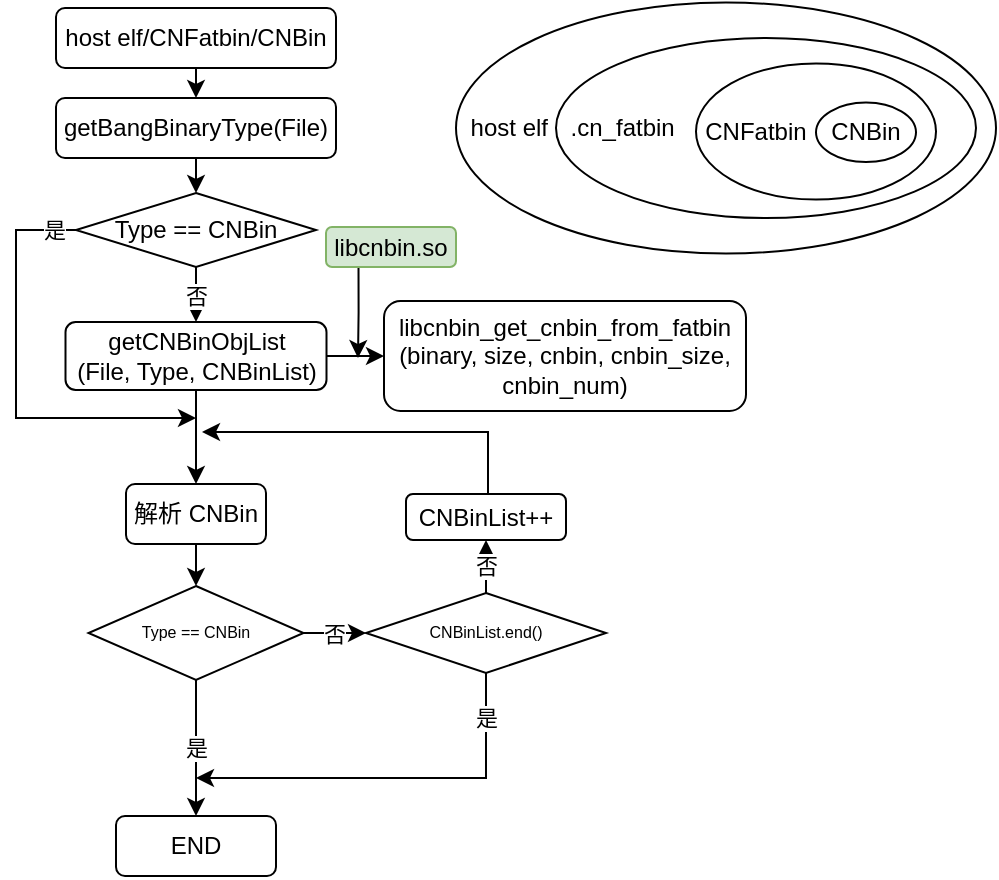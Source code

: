 <mxfile version="21.2.9" type="github">
  <diagram id="C5RBs43oDa-KdzZeNtuy" name="Page-1">
    <mxGraphModel dx="778" dy="443" grid="1" gridSize="10" guides="1" tooltips="1" connect="1" arrows="1" fold="1" page="1" pageScale="1" pageWidth="827" pageHeight="1169" math="0" shadow="0">
      <root>
        <mxCell id="WIyWlLk6GJQsqaUBKTNV-0" />
        <mxCell id="WIyWlLk6GJQsqaUBKTNV-1" parent="WIyWlLk6GJQsqaUBKTNV-0" />
        <mxCell id="PxBTi3a1vnqMR4mRrFUP-6" style="edgeStyle=orthogonalEdgeStyle;rounded=0;orthogonalLoop=1;jettySize=auto;html=1;exitX=0.5;exitY=1;exitDx=0;exitDy=0;entryX=0.5;entryY=0;entryDx=0;entryDy=0;" edge="1" parent="WIyWlLk6GJQsqaUBKTNV-1" source="qacluNLZtoz8h89RVZuf-1" target="PxBTi3a1vnqMR4mRrFUP-4">
          <mxGeometry relative="1" as="geometry" />
        </mxCell>
        <mxCell id="qacluNLZtoz8h89RVZuf-1" value="host elf/CNFatbin/CNBin" style="rounded=1;whiteSpace=wrap;html=1;fontSize=12;glass=0;strokeWidth=1;shadow=0;" parent="WIyWlLk6GJQsqaUBKTNV-1" vertex="1">
          <mxGeometry x="170" y="265" width="140" height="30" as="geometry" />
        </mxCell>
        <mxCell id="qacluNLZtoz8h89RVZuf-32" style="edgeStyle=orthogonalEdgeStyle;rounded=0;orthogonalLoop=1;jettySize=auto;html=1;exitX=0.5;exitY=1;exitDx=0;exitDy=0;entryX=0.5;entryY=0;entryDx=0;entryDy=0;" parent="WIyWlLk6GJQsqaUBKTNV-1" source="qacluNLZtoz8h89RVZuf-8" target="qacluNLZtoz8h89RVZuf-20" edge="1">
          <mxGeometry relative="1" as="geometry" />
        </mxCell>
        <mxCell id="qacluNLZtoz8h89RVZuf-8" value="解析 CNBin" style="rounded=1;whiteSpace=wrap;html=1;fontSize=12;glass=0;strokeWidth=1;shadow=0;" parent="WIyWlLk6GJQsqaUBKTNV-1" vertex="1">
          <mxGeometry x="205" y="503" width="70" height="30" as="geometry" />
        </mxCell>
        <mxCell id="qacluNLZtoz8h89RVZuf-19" value="是" style="edgeStyle=orthogonalEdgeStyle;rounded=0;orthogonalLoop=1;jettySize=auto;html=1;exitX=0.5;exitY=1;exitDx=0;exitDy=0;entryX=0.5;entryY=0;entryDx=0;entryDy=0;" parent="WIyWlLk6GJQsqaUBKTNV-1" source="qacluNLZtoz8h89RVZuf-20" target="qacluNLZtoz8h89RVZuf-23" edge="1">
          <mxGeometry relative="1" as="geometry" />
        </mxCell>
        <mxCell id="PxBTi3a1vnqMR4mRrFUP-19" value="否" style="edgeStyle=orthogonalEdgeStyle;rounded=0;orthogonalLoop=1;jettySize=auto;html=1;exitX=1;exitY=0.5;exitDx=0;exitDy=0;entryX=0;entryY=0.5;entryDx=0;entryDy=0;" edge="1" parent="WIyWlLk6GJQsqaUBKTNV-1" source="qacluNLZtoz8h89RVZuf-20" target="PxBTi3a1vnqMR4mRrFUP-18">
          <mxGeometry relative="1" as="geometry" />
        </mxCell>
        <mxCell id="qacluNLZtoz8h89RVZuf-20" value="&lt;font style=&quot;font-size: 8px;&quot;&gt;Type == CNBin&lt;/font&gt;" style="rhombus;whiteSpace=wrap;html=1;shadow=0;fontFamily=Helvetica;fontSize=12;align=center;strokeWidth=1;spacing=6;spacingTop=-4;" parent="WIyWlLk6GJQsqaUBKTNV-1" vertex="1">
          <mxGeometry x="186.25" y="554" width="107.5" height="47" as="geometry" />
        </mxCell>
        <mxCell id="PxBTi3a1vnqMR4mRrFUP-21" style="edgeStyle=orthogonalEdgeStyle;rounded=0;orthogonalLoop=1;jettySize=auto;html=1;exitX=0.5;exitY=0;exitDx=0;exitDy=0;" edge="1" parent="WIyWlLk6GJQsqaUBKTNV-1">
          <mxGeometry relative="1" as="geometry">
            <mxPoint x="243" y="477" as="targetPoint" />
            <mxPoint x="386" y="508" as="sourcePoint" />
            <Array as="points">
              <mxPoint x="386" y="477" />
            </Array>
          </mxGeometry>
        </mxCell>
        <mxCell id="qacluNLZtoz8h89RVZuf-22" value="CNBinList++" style="rounded=1;whiteSpace=wrap;html=1;fontSize=12;glass=0;strokeWidth=1;shadow=0;" parent="WIyWlLk6GJQsqaUBKTNV-1" vertex="1">
          <mxGeometry x="345" y="508" width="80" height="23" as="geometry" />
        </mxCell>
        <mxCell id="qacluNLZtoz8h89RVZuf-23" value="END" style="rounded=1;whiteSpace=wrap;html=1;fontSize=12;glass=0;strokeWidth=1;shadow=0;" parent="WIyWlLk6GJQsqaUBKTNV-1" vertex="1">
          <mxGeometry x="200" y="669" width="80" height="30" as="geometry" />
        </mxCell>
        <mxCell id="PxBTi3a1vnqMR4mRrFUP-15" style="edgeStyle=orthogonalEdgeStyle;rounded=0;orthogonalLoop=1;jettySize=auto;html=1;exitX=1;exitY=0.5;exitDx=0;exitDy=0;entryX=0;entryY=0.5;entryDx=0;entryDy=0;" edge="1" parent="WIyWlLk6GJQsqaUBKTNV-1" source="qacluNLZtoz8h89RVZuf-11" target="qacluNLZtoz8h89RVZuf-12">
          <mxGeometry relative="1" as="geometry" />
        </mxCell>
        <mxCell id="PxBTi3a1vnqMR4mRrFUP-17" style="edgeStyle=orthogonalEdgeStyle;rounded=0;orthogonalLoop=1;jettySize=auto;html=1;exitX=0.5;exitY=1;exitDx=0;exitDy=0;" edge="1" parent="WIyWlLk6GJQsqaUBKTNV-1" source="qacluNLZtoz8h89RVZuf-11" target="qacluNLZtoz8h89RVZuf-8">
          <mxGeometry relative="1" as="geometry" />
        </mxCell>
        <mxCell id="qacluNLZtoz8h89RVZuf-11" value="getCNBinObjList&lt;br&gt;(File, Type, CNBinList)" style="rounded=1;whiteSpace=wrap;html=1;fontSize=12;glass=0;strokeWidth=1;shadow=0;container=0;" parent="WIyWlLk6GJQsqaUBKTNV-1" vertex="1">
          <mxGeometry x="174.75" y="422" width="130.5" height="34" as="geometry" />
        </mxCell>
        <mxCell id="qacluNLZtoz8h89RVZuf-12" value="libcnbin_get_cnbin_from_fatbin&lt;br&gt;(binary, size, cnbin, cnbin_size, cnbin_num)" style="rounded=1;whiteSpace=wrap;html=1;fontSize=12;glass=0;strokeWidth=1;shadow=0;container=0;" parent="WIyWlLk6GJQsqaUBKTNV-1" vertex="1">
          <mxGeometry x="334" y="411.5" width="181" height="55" as="geometry" />
        </mxCell>
        <mxCell id="PxBTi3a1vnqMR4mRrFUP-26" style="edgeStyle=orthogonalEdgeStyle;rounded=0;orthogonalLoop=1;jettySize=auto;html=1;exitX=0.25;exitY=1;exitDx=0;exitDy=0;" edge="1" parent="WIyWlLk6GJQsqaUBKTNV-1" source="qacluNLZtoz8h89RVZuf-15">
          <mxGeometry relative="1" as="geometry">
            <mxPoint x="321" y="440" as="targetPoint" />
          </mxGeometry>
        </mxCell>
        <mxCell id="qacluNLZtoz8h89RVZuf-15" value="libcnbin.so" style="rounded=1;whiteSpace=wrap;html=1;fontSize=12;glass=0;strokeWidth=1;shadow=0;fillColor=#d5e8d4;strokeColor=#82b366;container=0;" parent="WIyWlLk6GJQsqaUBKTNV-1" vertex="1">
          <mxGeometry x="305" y="374.5" width="65" height="20" as="geometry" />
        </mxCell>
        <mxCell id="PxBTi3a1vnqMR4mRrFUP-1" value="host elf&amp;nbsp; &amp;nbsp; &amp;nbsp; &amp;nbsp; &amp;nbsp; &amp;nbsp; &amp;nbsp; &amp;nbsp; &amp;nbsp; &amp;nbsp; &amp;nbsp; &amp;nbsp; &amp;nbsp; &amp;nbsp; &amp;nbsp; &amp;nbsp; &amp;nbsp; &amp;nbsp; &amp;nbsp; &amp;nbsp; &amp;nbsp; &amp;nbsp; &amp;nbsp; &amp;nbsp; &amp;nbsp; &amp;nbsp; &amp;nbsp; &amp;nbsp; &amp;nbsp; &amp;nbsp; &amp;nbsp; &amp;nbsp; &amp;nbsp;" style="ellipse;whiteSpace=wrap;html=1;" vertex="1" parent="WIyWlLk6GJQsqaUBKTNV-1">
          <mxGeometry x="370" y="262.25" width="270" height="125.5" as="geometry" />
        </mxCell>
        <mxCell id="PxBTi3a1vnqMR4mRrFUP-7" style="edgeStyle=orthogonalEdgeStyle;rounded=0;orthogonalLoop=1;jettySize=auto;html=1;exitX=0.5;exitY=1;exitDx=0;exitDy=0;entryX=0.5;entryY=0;entryDx=0;entryDy=0;" edge="1" parent="WIyWlLk6GJQsqaUBKTNV-1" source="PxBTi3a1vnqMR4mRrFUP-4" target="PxBTi3a1vnqMR4mRrFUP-5">
          <mxGeometry relative="1" as="geometry" />
        </mxCell>
        <mxCell id="PxBTi3a1vnqMR4mRrFUP-4" value="getBangBinaryType(File)" style="rounded=1;whiteSpace=wrap;html=1;fontSize=12;glass=0;strokeWidth=1;shadow=0;" vertex="1" parent="WIyWlLk6GJQsqaUBKTNV-1">
          <mxGeometry x="170" y="310" width="140" height="30" as="geometry" />
        </mxCell>
        <mxCell id="PxBTi3a1vnqMR4mRrFUP-23" value="是" style="edgeStyle=orthogonalEdgeStyle;rounded=0;orthogonalLoop=1;jettySize=auto;html=1;exitX=0;exitY=0.5;exitDx=0;exitDy=0;" edge="1" parent="WIyWlLk6GJQsqaUBKTNV-1" source="PxBTi3a1vnqMR4mRrFUP-5">
          <mxGeometry x="-0.897" relative="1" as="geometry">
            <mxPoint x="240" y="470" as="targetPoint" />
            <Array as="points">
              <mxPoint x="150" y="376" />
              <mxPoint x="150" y="470" />
            </Array>
            <mxPoint as="offset" />
          </mxGeometry>
        </mxCell>
        <mxCell id="PxBTi3a1vnqMR4mRrFUP-24" value="否" style="edgeStyle=orthogonalEdgeStyle;rounded=0;orthogonalLoop=1;jettySize=auto;html=1;exitX=0.5;exitY=1;exitDx=0;exitDy=0;entryX=0.5;entryY=0;entryDx=0;entryDy=0;" edge="1" parent="WIyWlLk6GJQsqaUBKTNV-1" source="PxBTi3a1vnqMR4mRrFUP-5" target="qacluNLZtoz8h89RVZuf-11">
          <mxGeometry relative="1" as="geometry" />
        </mxCell>
        <mxCell id="PxBTi3a1vnqMR4mRrFUP-5" value="Type == CNBin" style="rhombus;whiteSpace=wrap;html=1;" vertex="1" parent="WIyWlLk6GJQsqaUBKTNV-1">
          <mxGeometry x="180" y="357.5" width="120" height="37" as="geometry" />
        </mxCell>
        <mxCell id="PxBTi3a1vnqMR4mRrFUP-20" value="否" style="edgeStyle=orthogonalEdgeStyle;rounded=0;orthogonalLoop=1;jettySize=auto;html=1;exitX=0.5;exitY=0;exitDx=0;exitDy=0;entryX=0.5;entryY=1;entryDx=0;entryDy=0;" edge="1" parent="WIyWlLk6GJQsqaUBKTNV-1" source="PxBTi3a1vnqMR4mRrFUP-18" target="qacluNLZtoz8h89RVZuf-22">
          <mxGeometry relative="1" as="geometry" />
        </mxCell>
        <mxCell id="PxBTi3a1vnqMR4mRrFUP-25" value="是" style="edgeStyle=orthogonalEdgeStyle;rounded=0;orthogonalLoop=1;jettySize=auto;html=1;exitX=0.5;exitY=1;exitDx=0;exitDy=0;" edge="1" parent="WIyWlLk6GJQsqaUBKTNV-1" source="PxBTi3a1vnqMR4mRrFUP-18">
          <mxGeometry x="-0.772" relative="1" as="geometry">
            <mxPoint x="240" y="650" as="targetPoint" />
            <Array as="points">
              <mxPoint x="385" y="650" />
            </Array>
            <mxPoint as="offset" />
          </mxGeometry>
        </mxCell>
        <mxCell id="PxBTi3a1vnqMR4mRrFUP-18" value="&lt;font style=&quot;font-size: 8px;&quot;&gt;CNBinList.end()&lt;/font&gt;" style="rhombus;whiteSpace=wrap;html=1;shadow=0;fontFamily=Helvetica;fontSize=12;align=center;strokeWidth=1;spacing=6;spacingTop=-4;" vertex="1" parent="WIyWlLk6GJQsqaUBKTNV-1">
          <mxGeometry x="325" y="557.5" width="120" height="40" as="geometry" />
        </mxCell>
        <mxCell id="PxBTi3a1vnqMR4mRrFUP-27" value=".cn_fatbin&amp;nbsp; &amp;nbsp; &amp;nbsp; &amp;nbsp; &amp;nbsp; &amp;nbsp; &amp;nbsp; &amp;nbsp; &amp;nbsp; &amp;nbsp; &amp;nbsp; &amp;nbsp; &amp;nbsp; &amp;nbsp; &amp;nbsp; &amp;nbsp; &amp;nbsp; &amp;nbsp; &amp;nbsp; &amp;nbsp; &amp;nbsp; &amp;nbsp;" style="ellipse;whiteSpace=wrap;html=1;" vertex="1" parent="WIyWlLk6GJQsqaUBKTNV-1">
          <mxGeometry x="420" y="280" width="210" height="90" as="geometry" />
        </mxCell>
        <mxCell id="PxBTi3a1vnqMR4mRrFUP-28" value="" style="group" vertex="1" connectable="0" parent="WIyWlLk6GJQsqaUBKTNV-1">
          <mxGeometry x="490" y="292.75" width="120" height="68" as="geometry" />
        </mxCell>
        <mxCell id="PxBTi3a1vnqMR4mRrFUP-2" value="CNFatbin&amp;nbsp; &amp;nbsp; &amp;nbsp; &amp;nbsp; &amp;nbsp; &amp;nbsp; &amp;nbsp; &amp;nbsp; &amp;nbsp;&amp;nbsp;" style="ellipse;whiteSpace=wrap;html=1;" vertex="1" parent="PxBTi3a1vnqMR4mRrFUP-28">
          <mxGeometry width="120" height="68" as="geometry" />
        </mxCell>
        <mxCell id="PxBTi3a1vnqMR4mRrFUP-3" value="CNBin" style="ellipse;whiteSpace=wrap;html=1;" vertex="1" parent="PxBTi3a1vnqMR4mRrFUP-28">
          <mxGeometry x="60" y="19.55" width="50" height="29.75" as="geometry" />
        </mxCell>
      </root>
    </mxGraphModel>
  </diagram>
</mxfile>

